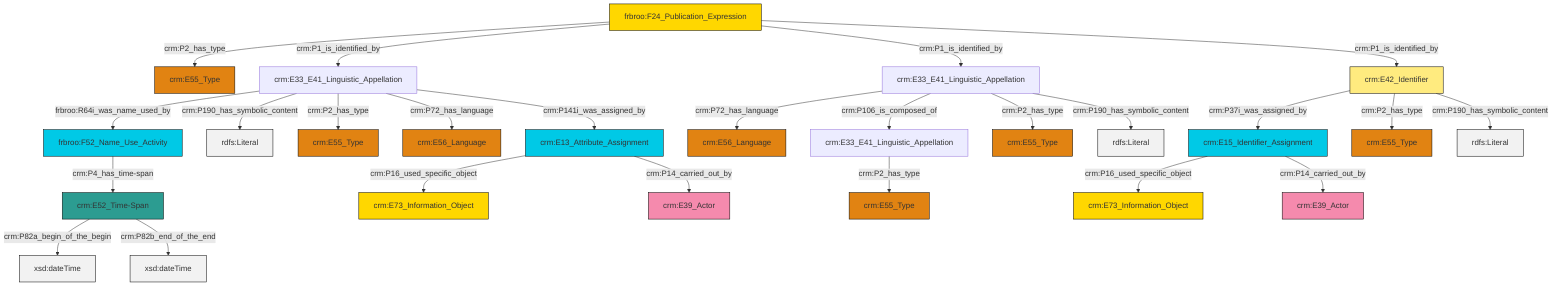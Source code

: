 graph TD
classDef Literal fill:#f2f2f2,stroke:#000000;
classDef CRM_Entity fill:#FFFFFF,stroke:#000000;
classDef Temporal_Entity fill:#00C9E6, stroke:#000000;
classDef Type fill:#E18312, stroke:#000000;
classDef Time-Span fill:#2C9C91, stroke:#000000;
classDef Appellation fill:#FFEB7F, stroke:#000000;
classDef Place fill:#008836, stroke:#000000;
classDef Persistent_Item fill:#B266B2, stroke:#000000;
classDef Conceptual_Object fill:#FFD700, stroke:#000000;
classDef Physical_Thing fill:#D2B48C, stroke:#000000;
classDef Actor fill:#f58aad, stroke:#000000;
classDef PC_Classes fill:#4ce600, stroke:#000000;
classDef Multi fill:#cccccc,stroke:#000000;

0["crm:E33_E41_Linguistic_Appellation"]:::Default -->|frbroo:R64i_was_name_used_by| 1["frbroo:F52_Name_Use_Activity"]:::Temporal_Entity
1["frbroo:F52_Name_Use_Activity"]:::Temporal_Entity -->|crm:P4_has_time-span| 4["crm:E52_Time-Span"]:::Time-Span
0["crm:E33_E41_Linguistic_Appellation"]:::Default -->|crm:P190_has_symbolic_content| 5[rdfs:Literal]:::Literal
4["crm:E52_Time-Span"]:::Time-Span -->|crm:P82a_begin_of_the_begin| 11[xsd:dateTime]:::Literal
0["crm:E33_E41_Linguistic_Appellation"]:::Default -->|crm:P2_has_type| 12["crm:E55_Type"]:::Type
9["crm:E42_Identifier"]:::Appellation -->|crm:P37i_was_assigned_by| 13["crm:E15_Identifier_Assignment"]:::Temporal_Entity
0["crm:E33_E41_Linguistic_Appellation"]:::Default -->|crm:P72_has_language| 14["crm:E56_Language"]:::Type
15["crm:E33_E41_Linguistic_Appellation"]:::Default -->|crm:P72_has_language| 16["crm:E56_Language"]:::Type
2["crm:E33_E41_Linguistic_Appellation"]:::Default -->|crm:P2_has_type| 19["crm:E55_Type"]:::Type
7["frbroo:F24_Publication_Expression"]:::Conceptual_Object -->|crm:P2_has_type| 20["crm:E55_Type"]:::Type
4["crm:E52_Time-Span"]:::Time-Span -->|crm:P82b_end_of_the_end| 21[xsd:dateTime]:::Literal
15["crm:E33_E41_Linguistic_Appellation"]:::Default -->|crm:P106_is_composed_of| 2["crm:E33_E41_Linguistic_Appellation"]:::Default
15["crm:E33_E41_Linguistic_Appellation"]:::Default -->|crm:P2_has_type| 26["crm:E55_Type"]:::Type
13["crm:E15_Identifier_Assignment"]:::Temporal_Entity -->|crm:P16_used_specific_object| 31["crm:E73_Information_Object"]:::Conceptual_Object
13["crm:E15_Identifier_Assignment"]:::Temporal_Entity -->|crm:P14_carried_out_by| 17["crm:E39_Actor"]:::Actor
23["crm:E13_Attribute_Assignment"]:::Temporal_Entity -->|crm:P16_used_specific_object| 34["crm:E73_Information_Object"]:::Conceptual_Object
7["frbroo:F24_Publication_Expression"]:::Conceptual_Object -->|crm:P1_is_identified_by| 0["crm:E33_E41_Linguistic_Appellation"]:::Default
0["crm:E33_E41_Linguistic_Appellation"]:::Default -->|crm:P141i_was_assigned_by| 23["crm:E13_Attribute_Assignment"]:::Temporal_Entity
23["crm:E13_Attribute_Assignment"]:::Temporal_Entity -->|crm:P14_carried_out_by| 38["crm:E39_Actor"]:::Actor
7["frbroo:F24_Publication_Expression"]:::Conceptual_Object -->|crm:P1_is_identified_by| 15["crm:E33_E41_Linguistic_Appellation"]:::Default
9["crm:E42_Identifier"]:::Appellation -->|crm:P2_has_type| 28["crm:E55_Type"]:::Type
15["crm:E33_E41_Linguistic_Appellation"]:::Default -->|crm:P190_has_symbolic_content| 41[rdfs:Literal]:::Literal
9["crm:E42_Identifier"]:::Appellation -->|crm:P190_has_symbolic_content| 42[rdfs:Literal]:::Literal
7["frbroo:F24_Publication_Expression"]:::Conceptual_Object -->|crm:P1_is_identified_by| 9["crm:E42_Identifier"]:::Appellation